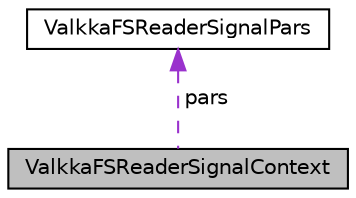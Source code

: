 digraph "ValkkaFSReaderSignalContext"
{
  edge [fontname="Helvetica",fontsize="10",labelfontname="Helvetica",labelfontsize="10"];
  node [fontname="Helvetica",fontsize="10",shape=record];
  Node1 [label="ValkkaFSReaderSignalContext",height=0.2,width=0.4,color="black", fillcolor="grey75", style="filled", fontcolor="black"];
  Node2 -> Node1 [dir="back",color="darkorchid3",fontsize="10",style="dashed",label=" pars" ,fontname="Helvetica"];
  Node2 [label="ValkkaFSReaderSignalPars",height=0.2,width=0.4,color="black", fillcolor="white", style="filled",URL="$structValkkaFSReaderSignalPars.html",tooltip="Signal information for ValkkaFSReaderThread. "];
}
